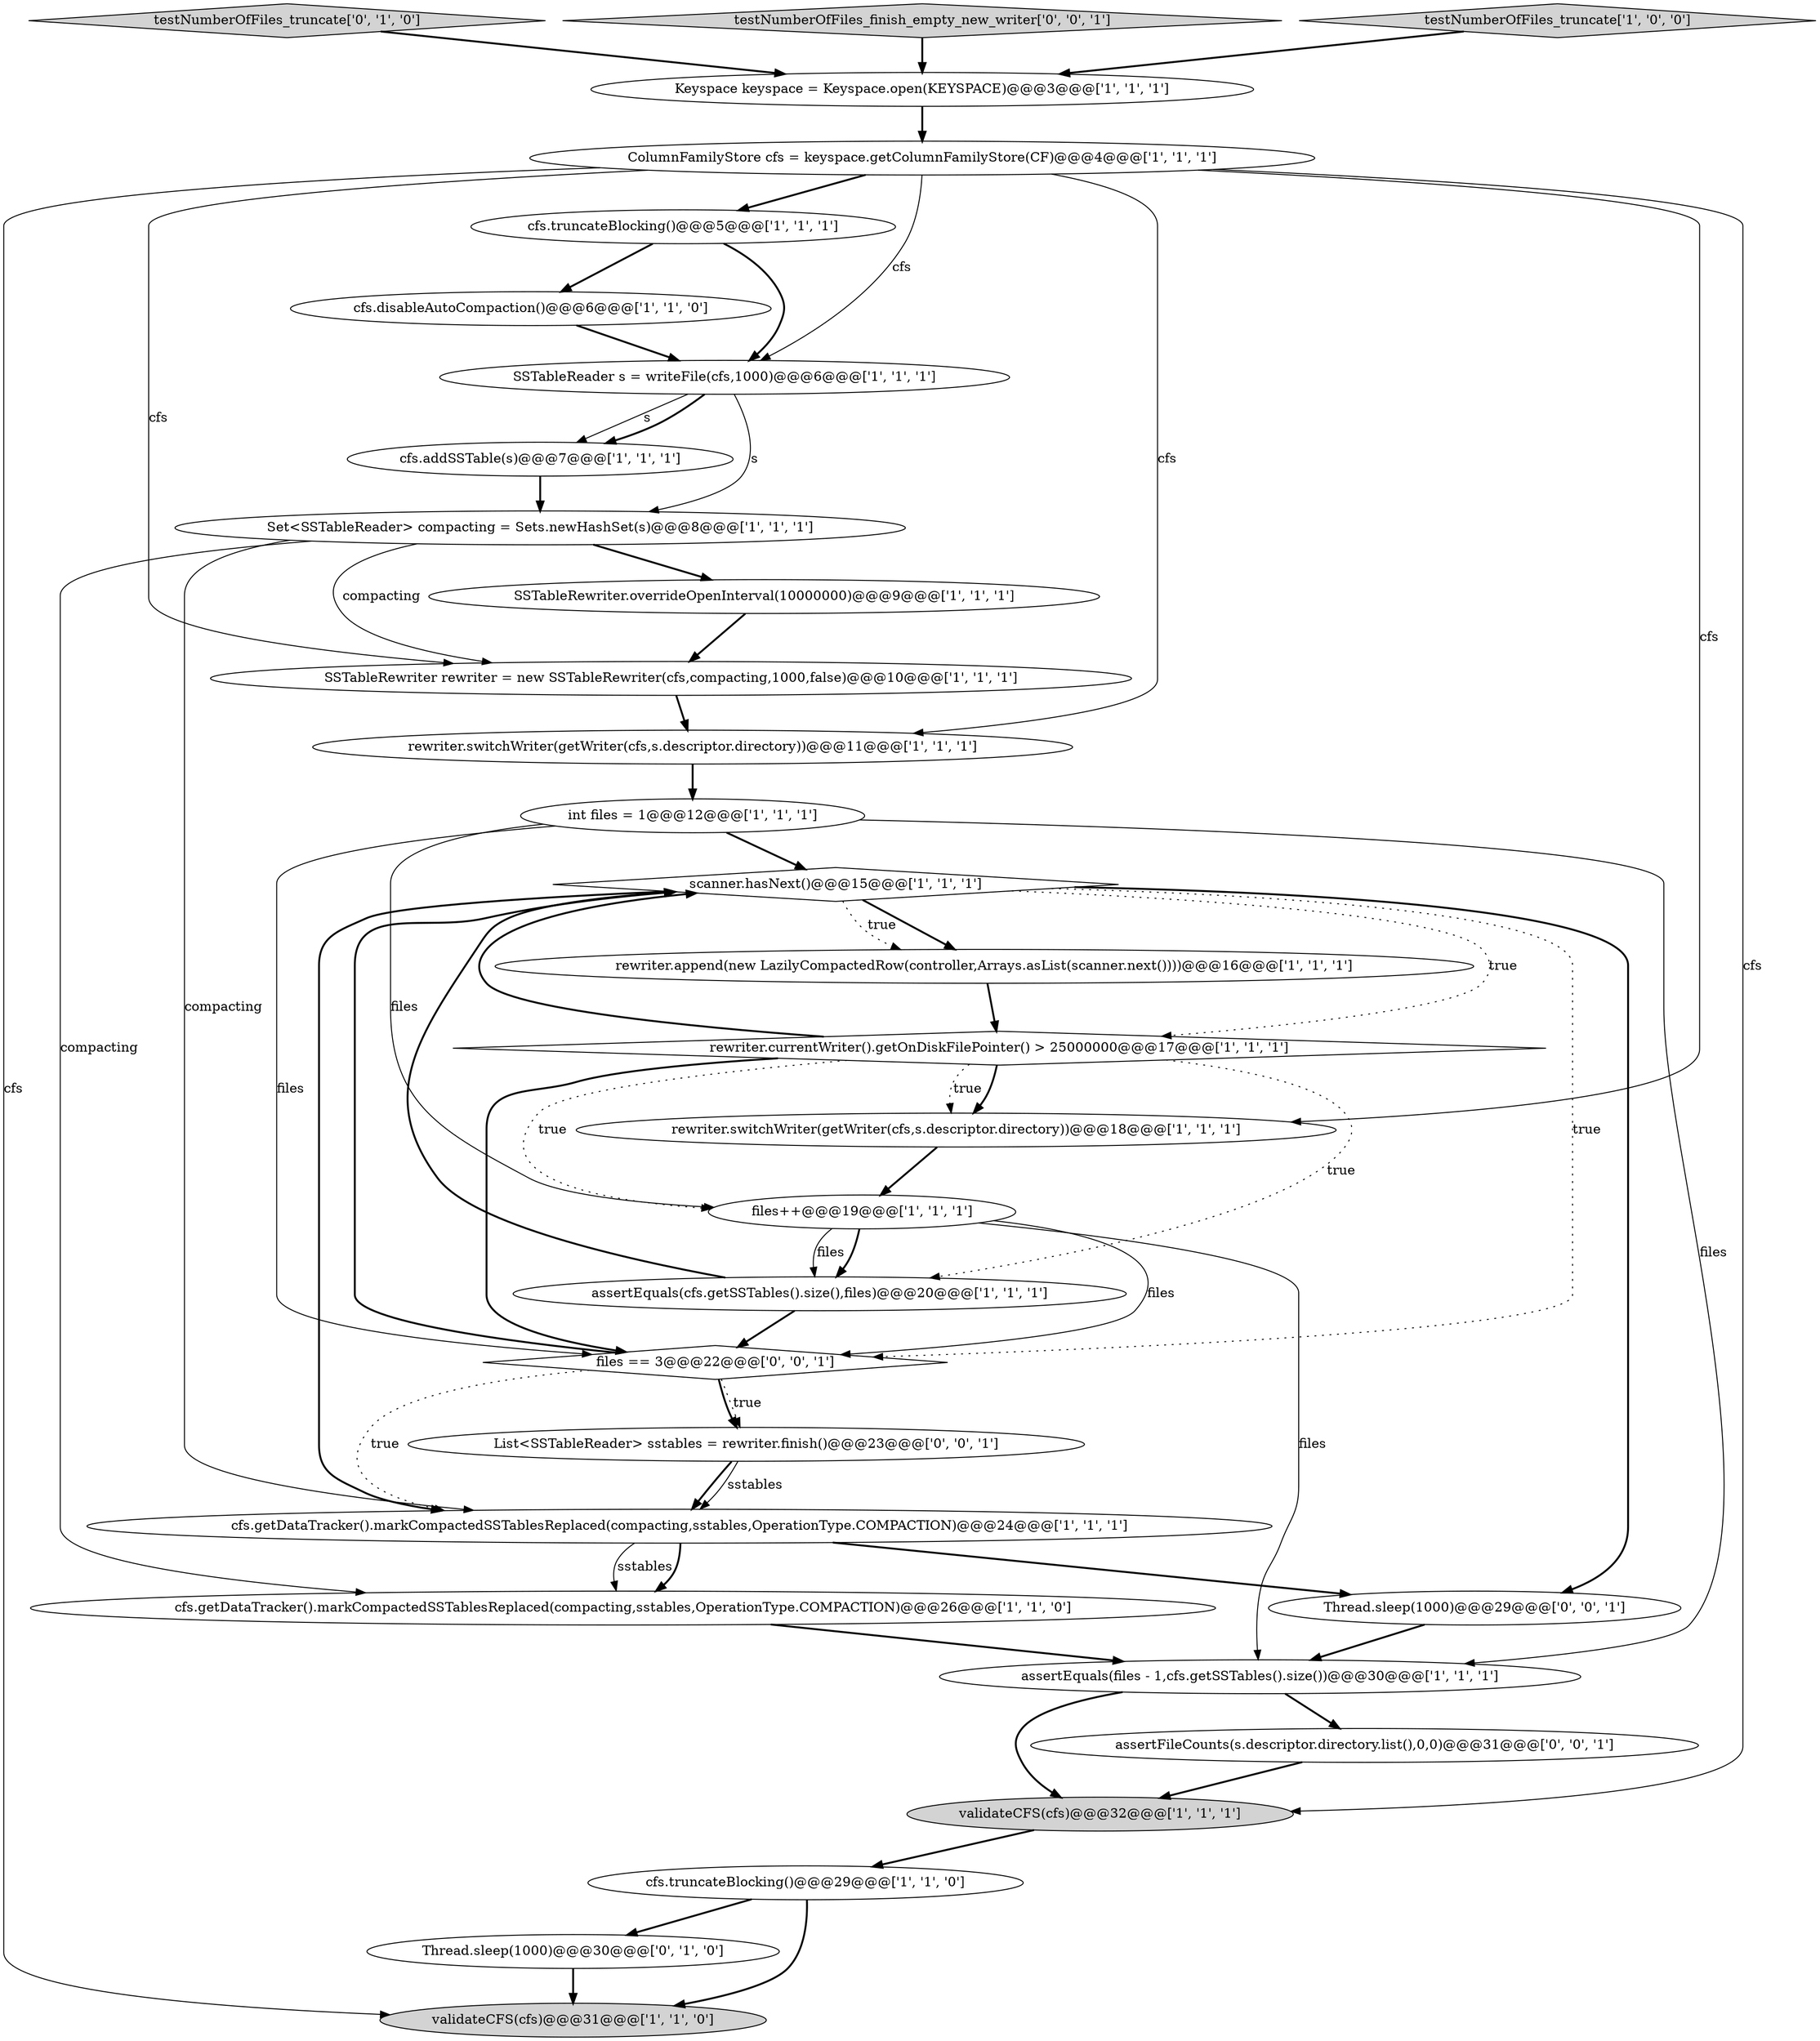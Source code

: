 digraph {
20 [style = filled, label = "SSTableRewriter.overrideOpenInterval(10000000)@@@9@@@['1', '1', '1']", fillcolor = white, shape = ellipse image = "AAA0AAABBB1BBB"];
11 [style = filled, label = "cfs.truncateBlocking()@@@5@@@['1', '1', '1']", fillcolor = white, shape = ellipse image = "AAA0AAABBB1BBB"];
13 [style = filled, label = "validateCFS(cfs)@@@31@@@['1', '1', '0']", fillcolor = lightgray, shape = ellipse image = "AAA0AAABBB1BBB"];
6 [style = filled, label = "ColumnFamilyStore cfs = keyspace.getColumnFamilyStore(CF)@@@4@@@['1', '1', '1']", fillcolor = white, shape = ellipse image = "AAA0AAABBB1BBB"];
16 [style = filled, label = "cfs.addSSTable(s)@@@7@@@['1', '1', '1']", fillcolor = white, shape = ellipse image = "AAA0AAABBB1BBB"];
19 [style = filled, label = "scanner.hasNext()@@@15@@@['1', '1', '1']", fillcolor = white, shape = diamond image = "AAA0AAABBB1BBB"];
26 [style = filled, label = "assertFileCounts(s.descriptor.directory.list(),0,0)@@@31@@@['0', '0', '1']", fillcolor = white, shape = ellipse image = "AAA0AAABBB3BBB"];
12 [style = filled, label = "Keyspace keyspace = Keyspace.open(KEYSPACE)@@@3@@@['1', '1', '1']", fillcolor = white, shape = ellipse image = "AAA0AAABBB1BBB"];
3 [style = filled, label = "cfs.truncateBlocking()@@@29@@@['1', '1', '0']", fillcolor = white, shape = ellipse image = "AAA0AAABBB1BBB"];
14 [style = filled, label = "rewriter.currentWriter().getOnDiskFilePointer() > 25000000@@@17@@@['1', '1', '1']", fillcolor = white, shape = diamond image = "AAA0AAABBB1BBB"];
28 [style = filled, label = "List<SSTableReader> sstables = rewriter.finish()@@@23@@@['0', '0', '1']", fillcolor = white, shape = ellipse image = "AAA0AAABBB3BBB"];
0 [style = filled, label = "Set<SSTableReader> compacting = Sets.newHashSet(s)@@@8@@@['1', '1', '1']", fillcolor = white, shape = ellipse image = "AAA0AAABBB1BBB"];
4 [style = filled, label = "files++@@@19@@@['1', '1', '1']", fillcolor = white, shape = ellipse image = "AAA0AAABBB1BBB"];
23 [style = filled, label = "cfs.getDataTracker().markCompactedSSTablesReplaced(compacting,sstables,OperationType.COMPACTION)@@@26@@@['1', '1', '0']", fillcolor = white, shape = ellipse image = "AAA0AAABBB1BBB"];
24 [style = filled, label = "testNumberOfFiles_truncate['0', '1', '0']", fillcolor = lightgray, shape = diamond image = "AAA0AAABBB2BBB"];
27 [style = filled, label = "files == 3@@@22@@@['0', '0', '1']", fillcolor = white, shape = diamond image = "AAA0AAABBB3BBB"];
21 [style = filled, label = "cfs.getDataTracker().markCompactedSSTablesReplaced(compacting,sstables,OperationType.COMPACTION)@@@24@@@['1', '1', '1']", fillcolor = white, shape = ellipse image = "AAA0AAABBB1BBB"];
25 [style = filled, label = "Thread.sleep(1000)@@@30@@@['0', '1', '0']", fillcolor = white, shape = ellipse image = "AAA1AAABBB2BBB"];
17 [style = filled, label = "rewriter.append(new LazilyCompactedRow(controller,Arrays.asList(scanner.next())))@@@16@@@['1', '1', '1']", fillcolor = white, shape = ellipse image = "AAA0AAABBB1BBB"];
9 [style = filled, label = "rewriter.switchWriter(getWriter(cfs,s.descriptor.directory))@@@18@@@['1', '1', '1']", fillcolor = white, shape = ellipse image = "AAA0AAABBB1BBB"];
5 [style = filled, label = "cfs.disableAutoCompaction()@@@6@@@['1', '1', '0']", fillcolor = white, shape = ellipse image = "AAA0AAABBB1BBB"];
7 [style = filled, label = "validateCFS(cfs)@@@32@@@['1', '1', '1']", fillcolor = lightgray, shape = ellipse image = "AAA0AAABBB1BBB"];
18 [style = filled, label = "SSTableReader s = writeFile(cfs,1000)@@@6@@@['1', '1', '1']", fillcolor = white, shape = ellipse image = "AAA0AAABBB1BBB"];
29 [style = filled, label = "testNumberOfFiles_finish_empty_new_writer['0', '0', '1']", fillcolor = lightgray, shape = diamond image = "AAA0AAABBB3BBB"];
2 [style = filled, label = "assertEquals(cfs.getSSTables().size(),files)@@@20@@@['1', '1', '1']", fillcolor = white, shape = ellipse image = "AAA0AAABBB1BBB"];
10 [style = filled, label = "testNumberOfFiles_truncate['1', '0', '0']", fillcolor = lightgray, shape = diamond image = "AAA0AAABBB1BBB"];
15 [style = filled, label = "assertEquals(files - 1,cfs.getSSTables().size())@@@30@@@['1', '1', '1']", fillcolor = white, shape = ellipse image = "AAA0AAABBB1BBB"];
22 [style = filled, label = "int files = 1@@@12@@@['1', '1', '1']", fillcolor = white, shape = ellipse image = "AAA0AAABBB1BBB"];
8 [style = filled, label = "rewriter.switchWriter(getWriter(cfs,s.descriptor.directory))@@@11@@@['1', '1', '1']", fillcolor = white, shape = ellipse image = "AAA0AAABBB1BBB"];
1 [style = filled, label = "SSTableRewriter rewriter = new SSTableRewriter(cfs,compacting,1000,false)@@@10@@@['1', '1', '1']", fillcolor = white, shape = ellipse image = "AAA0AAABBB1BBB"];
30 [style = filled, label = "Thread.sleep(1000)@@@29@@@['0', '0', '1']", fillcolor = white, shape = ellipse image = "AAA0AAABBB3BBB"];
14->27 [style = bold, label=""];
28->21 [style = bold, label=""];
6->7 [style = solid, label="cfs"];
22->27 [style = solid, label="files"];
22->19 [style = bold, label=""];
14->4 [style = dotted, label="true"];
6->9 [style = solid, label="cfs"];
23->15 [style = bold, label=""];
9->4 [style = bold, label=""];
19->30 [style = bold, label=""];
27->28 [style = bold, label=""];
0->23 [style = solid, label="compacting"];
30->15 [style = bold, label=""];
21->23 [style = solid, label="sstables"];
6->11 [style = bold, label=""];
1->8 [style = bold, label=""];
0->1 [style = solid, label="compacting"];
16->0 [style = bold, label=""];
21->30 [style = bold, label=""];
18->16 [style = solid, label="s"];
19->14 [style = dotted, label="true"];
17->14 [style = bold, label=""];
14->9 [style = bold, label=""];
11->18 [style = bold, label=""];
14->19 [style = bold, label=""];
6->1 [style = solid, label="cfs"];
27->21 [style = dotted, label="true"];
0->21 [style = solid, label="compacting"];
15->7 [style = bold, label=""];
22->15 [style = solid, label="files"];
3->13 [style = bold, label=""];
22->4 [style = solid, label="files"];
4->27 [style = solid, label="files"];
20->1 [style = bold, label=""];
4->2 [style = bold, label=""];
10->12 [style = bold, label=""];
7->3 [style = bold, label=""];
19->21 [style = bold, label=""];
0->20 [style = bold, label=""];
2->19 [style = bold, label=""];
6->13 [style = solid, label="cfs"];
15->26 [style = bold, label=""];
19->17 [style = bold, label=""];
8->22 [style = bold, label=""];
25->13 [style = bold, label=""];
18->16 [style = bold, label=""];
3->25 [style = bold, label=""];
5->18 [style = bold, label=""];
18->0 [style = solid, label="s"];
2->27 [style = bold, label=""];
11->5 [style = bold, label=""];
6->18 [style = solid, label="cfs"];
28->21 [style = solid, label="sstables"];
26->7 [style = bold, label=""];
14->2 [style = dotted, label="true"];
24->12 [style = bold, label=""];
27->19 [style = bold, label=""];
29->12 [style = bold, label=""];
19->17 [style = dotted, label="true"];
6->8 [style = solid, label="cfs"];
21->23 [style = bold, label=""];
27->28 [style = dotted, label="true"];
19->27 [style = dotted, label="true"];
4->2 [style = solid, label="files"];
12->6 [style = bold, label=""];
4->15 [style = solid, label="files"];
14->9 [style = dotted, label="true"];
}
